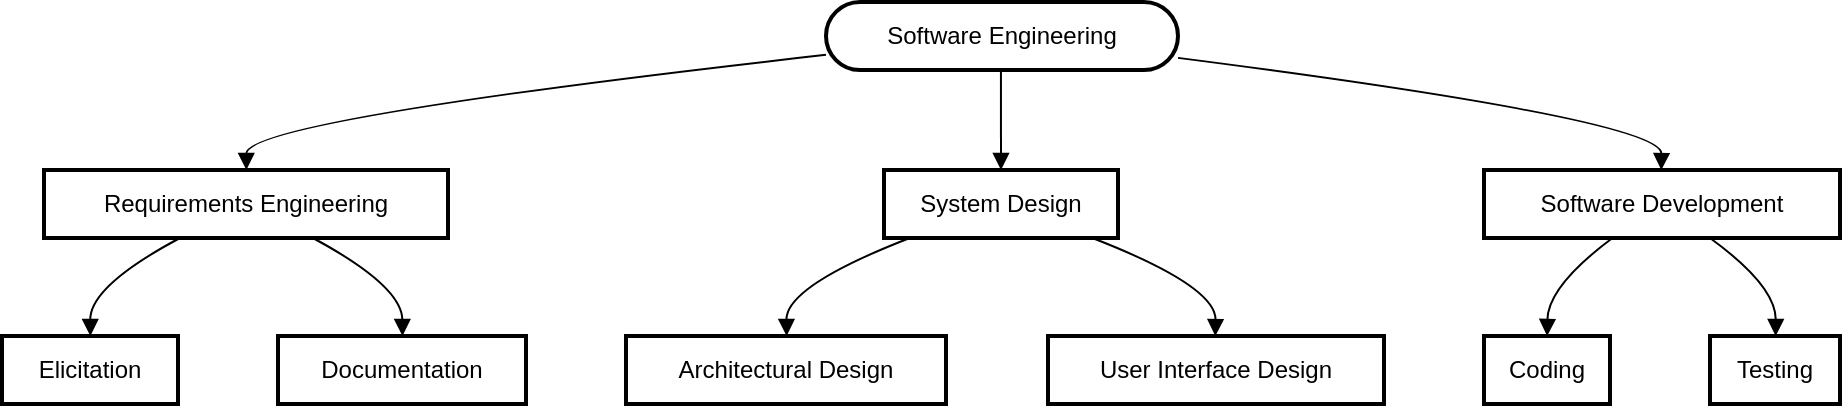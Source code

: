 <mxfile version="21.8.2" type="github">
  <diagram name="Page-1" id="BKA_uH377GaN-5iFdvSV">
    <mxGraphModel>
      <root>
        <mxCell id="0" />
        <mxCell id="1" parent="0" />
        <mxCell id="2" value="Software Engineering" style="rounded=1;whiteSpace=wrap;arcSize=50;strokeWidth=2;" vertex="1" parent="1">
          <mxGeometry x="412" width="176" height="34" as="geometry" />
        </mxCell>
        <mxCell id="3" value="Requirements Engineering" style="whiteSpace=wrap;strokeWidth=2;" vertex="1" parent="1">
          <mxGeometry x="21" y="84" width="202" height="34" as="geometry" />
        </mxCell>
        <mxCell id="4" value="System Design" style="whiteSpace=wrap;strokeWidth=2;" vertex="1" parent="1">
          <mxGeometry x="441" y="84" width="117" height="34" as="geometry" />
        </mxCell>
        <mxCell id="5" value="Software Development" style="whiteSpace=wrap;strokeWidth=2;" vertex="1" parent="1">
          <mxGeometry x="741" y="84" width="178" height="34" as="geometry" />
        </mxCell>
        <mxCell id="6" value="Elicitation" style="whiteSpace=wrap;strokeWidth=2;" vertex="1" parent="1">
          <mxGeometry y="167" width="88" height="34" as="geometry" />
        </mxCell>
        <mxCell id="7" value="Documentation" style="whiteSpace=wrap;strokeWidth=2;" vertex="1" parent="1">
          <mxGeometry x="138" y="167" width="124" height="34" as="geometry" />
        </mxCell>
        <mxCell id="8" value="Architectural Design" style="whiteSpace=wrap;strokeWidth=2;" vertex="1" parent="1">
          <mxGeometry x="312" y="167" width="160" height="34" as="geometry" />
        </mxCell>
        <mxCell id="9" value="User Interface Design" style="whiteSpace=wrap;strokeWidth=2;" vertex="1" parent="1">
          <mxGeometry x="523" y="167" width="168" height="34" as="geometry" />
        </mxCell>
        <mxCell id="10" value="Coding" style="whiteSpace=wrap;strokeWidth=2;" vertex="1" parent="1">
          <mxGeometry x="741" y="167" width="63" height="34" as="geometry" />
        </mxCell>
        <mxCell id="11" value="Testing" style="whiteSpace=wrap;strokeWidth=2;" vertex="1" parent="1">
          <mxGeometry x="854" y="167" width="65" height="34" as="geometry" />
        </mxCell>
        <mxCell id="12" value="" style="curved=1;startArrow=none;endArrow=block;exitX=-0.002;exitY=0.778;entryX=0.501;entryY=-0.015;" edge="1" parent="1" source="2" target="3">
          <mxGeometry relative="1" as="geometry">
            <Array as="points">
              <mxPoint x="122" y="59" />
            </Array>
          </mxGeometry>
        </mxCell>
        <mxCell id="13" value="" style="curved=1;startArrow=none;endArrow=block;exitX=0.497;exitY=0.985;entryX=0.5;entryY=-0.015;" edge="1" parent="1" source="2" target="4">
          <mxGeometry relative="1" as="geometry">
            <Array as="points" />
          </mxGeometry>
        </mxCell>
        <mxCell id="14" value="" style="curved=1;startArrow=none;endArrow=block;exitX=0.996;exitY=0.819;entryX=0.498;entryY=-0.015;" edge="1" parent="1" source="2" target="5">
          <mxGeometry relative="1" as="geometry">
            <Array as="points">
              <mxPoint x="830" y="59" />
            </Array>
          </mxGeometry>
        </mxCell>
        <mxCell id="15" value="" style="curved=1;startArrow=none;endArrow=block;exitX=0.346;exitY=0.971;entryX=0.502;entryY=0;" edge="1" parent="1" source="3" target="6">
          <mxGeometry relative="1" as="geometry">
            <Array as="points">
              <mxPoint x="44" y="142" />
            </Array>
          </mxGeometry>
        </mxCell>
        <mxCell id="16" value="" style="curved=1;startArrow=none;endArrow=block;exitX=0.656;exitY=0.971;entryX=0.502;entryY=0;" edge="1" parent="1" source="3" target="7">
          <mxGeometry relative="1" as="geometry">
            <Array as="points">
              <mxPoint x="200" y="142" />
            </Array>
          </mxGeometry>
        </mxCell>
        <mxCell id="17" value="" style="curved=1;startArrow=none;endArrow=block;exitX=0.133;exitY=0.971;entryX=0.502;entryY=0;" edge="1" parent="1" source="4" target="8">
          <mxGeometry relative="1" as="geometry">
            <Array as="points">
              <mxPoint x="392" y="142" />
            </Array>
          </mxGeometry>
        </mxCell>
        <mxCell id="18" value="" style="curved=1;startArrow=none;endArrow=block;exitX=0.868;exitY=0.971;entryX=0.498;entryY=0;" edge="1" parent="1" source="4" target="9">
          <mxGeometry relative="1" as="geometry">
            <Array as="points">
              <mxPoint x="607" y="142" />
            </Array>
          </mxGeometry>
        </mxCell>
        <mxCell id="19" value="" style="curved=1;startArrow=none;endArrow=block;exitX=0.369;exitY=0.971;entryX=0.501;entryY=0;" edge="1" parent="1" source="5" target="10">
          <mxGeometry relative="1" as="geometry">
            <Array as="points">
              <mxPoint x="773" y="142" />
            </Array>
          </mxGeometry>
        </mxCell>
        <mxCell id="20" value="" style="curved=1;startArrow=none;endArrow=block;exitX=0.627;exitY=0.971;entryX=0.505;entryY=0;" edge="1" parent="1" source="5" target="11">
          <mxGeometry relative="1" as="geometry">
            <Array as="points">
              <mxPoint x="887" y="142" />
            </Array>
          </mxGeometry>
        </mxCell>
      </root>
    </mxGraphModel>
  </diagram>
</mxfile>
